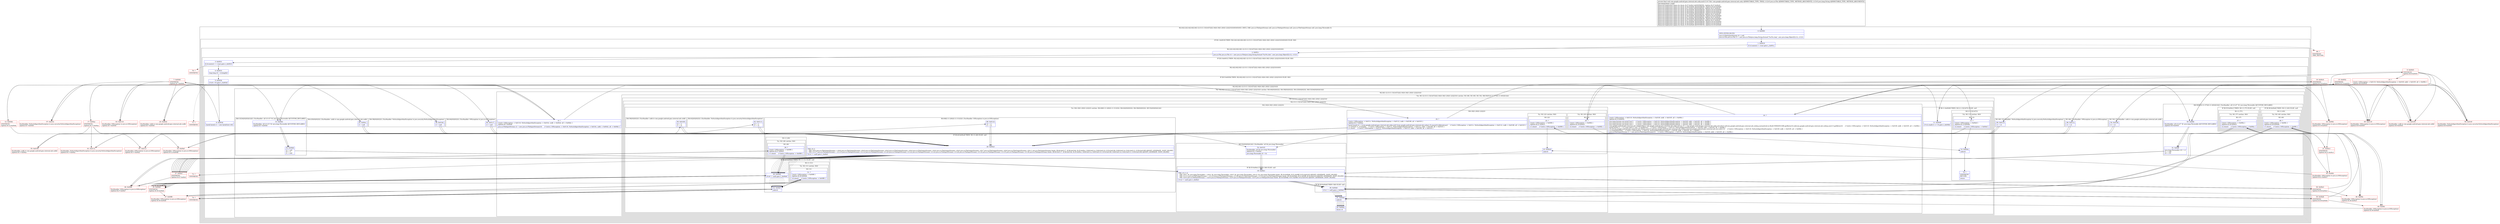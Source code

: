 digraph "CFG forcom.google.android.gms.internal.ads.zzdy.zza(Ljava\/io\/File;Ljava\/lang\/String;)V" {
subgraph cluster_Region_841855214 {
label = "R(2:0|(2:2|(2:4|(2:6|(2:8|(1:(2:(3:(1:13)|14|72)|(2:16|(4:18|(1:20)|(1:22)|23))))))(0))(0))(0)) | DECL_VAR: java.io.FileInputStream null, java.io.FileInputStream null, java.io.FileOutputStream null, java.lang.Throwable th\l";
node [shape=record,color=blue];
Node_0 [shape=record,label="{0\:\ 0x0000|MTH_ENTER_BLOCK\l|java.io.FileOutputStream r0 = null\ljava.io.File java.io.File r3 = new java.io.File(java.lang.String.format(\"%s\/%s.tmp\", new java.lang.Object[]\{r12, r13\}))\l}"];
subgraph cluster_IfRegion_899530199 {
label = "IF [B:1:0x0019] THEN: R(2:2|(2:4|(2:6|(2:8|(1:(2:(3:(1:13)|14|72)|(2:16|(4:18|(1:20)|(1:22)|23))))))(0))(0)) ELSE: R(0)";
node [shape=record,color=blue];
Node_1 [shape=record,label="{1\:\ 0x0019|if (r3.exists() != true) goto L_0x001c\l}"];
subgraph cluster_Region_1936729310 {
label = "R(2:2|(2:4|(2:6|(2:8|(1:(2:(3:(1:13)|14|72)|(2:16|(4:18|(1:20)|(1:22)|23))))))(0))(0))";
node [shape=record,color=blue];
Node_2 [shape=record,label="{2\:\ 0x001c|java.io.File java.io.File r4 = new java.io.File(java.lang.String.format(\"%s\/%s.dex\", new java.lang.Object[]\{r12, r13\}))\l}"];
subgraph cluster_IfRegion_1427700486 {
label = "IF [B:3:0x0031] THEN: R(2:4|(2:6|(2:8|(1:(2:(3:(1:13)|14|72)|(2:16|(4:18|(1:20)|(1:22)|23))))))(0)) ELSE: R(0)";
node [shape=record,color=blue];
Node_3 [shape=record,label="{3\:\ 0x0031|if (r4.exists() == true) goto L_0x0033\l}"];
subgraph cluster_Region_221480823 {
label = "R(2:4|(2:6|(2:8|(1:(2:(3:(1:13)|14|72)|(2:16|(4:18|(1:20)|(1:22)|23))))))(0))";
node [shape=record,color=blue];
Node_4 [shape=record,label="{4\:\ 0x0033|long long r6 = r4.length()\l}"];
subgraph cluster_IfRegion_1653830475 {
label = "IF [B:5:0x003b] THEN: R(2:6|(2:8|(1:(2:(3:(1:13)|14|72)|(2:16|(4:18|(1:20)|(1:22)|23)))))) ELSE: R(0)";
node [shape=record,color=blue];
Node_5 [shape=record,label="{5\:\ 0x003b|if (r6 \> 0) goto L_0x003d\l}"];
subgraph cluster_Region_619328151 {
label = "R(2:6|(2:8|(1:(2:(3:(1:13)|14|72)|(2:16|(4:18|(1:20)|(1:22)|23))))))";
node [shape=record,color=blue];
Node_6 [shape=record,label="{6\:\ 0x003d|byte[] byte[] r1 = new byte[((int) r6)]\l}"];
subgraph cluster_TryCatchRegion_1931409343 {
label = "Try: R(2:8|(1:(2:(3:(1:13)|14|72)|(2:16|(4:18|(1:20)|(1:22)|23))))) catches: R(4:64|(0)|(0)|32), R(4:58|(0)|(0)|32), R(4:25|(0)|(0)|32), R(6:33|34|(0)|(0)|41|42)";
node [shape=record,color=blue];
subgraph cluster_Region_324942171 {
label = "R(2:8|(1:(2:(3:(1:13)|14|72)|(2:16|(4:18|(1:20)|(1:22)|23)))))";
node [shape=record,color=blue];
Node_8 [shape=record,label="{8\:\ ?|Catch:\{ IOException \-\> 0x0116, NoSuchAlgorithmException \-\> 0x010c, zzdk \-\> 0x00cb, all \-\> 0x00dc \}\lSplitter:B:7:0x0040\l|java.io.FileInputStream r2 = new java.io.FileInputStream(r4)     \/\/ Catch:\{ IOException \-\> 0x0116, NoSuchAlgorithmException \-\> 0x010c, zzdk \-\> 0x00cb, all \-\> 0x00dc \}\l}"];
subgraph cluster_TryCatchRegion_1954153826 {
label = "Try: R(1:(2:(3:(1:13)|14|72)|(2:16|(4:18|(1:20)|(1:22)|23)))) catches: R(1:66), R(1:60), R(1:54), R(6:50|51|(1:(1:37))|(1:(1:40))|41|42)";
node [shape=record,color=blue];
subgraph cluster_Region_1145318401 {
label = "R(1:(2:(3:(1:13)|14|72)|(2:16|(4:18|(1:20)|(1:22)|23))))";
node [shape=record,color=blue];
subgraph cluster_Region_1289271070 {
label = "R(2:(3:(1:13)|14|72)|(2:16|(4:18|(1:20)|(1:22)|23)))";
node [shape=record,color=blue];
subgraph cluster_IfRegion_160718418 {
label = "IF [B:11:0x0049] THEN: R(3:(1:13)|14|72) ELSE: null";
node [shape=record,color=blue];
Node_11 [shape=record,label="{11\:\ 0x0049|if (r2.read(r1) \<= 0) goto L_0x004b\l}"];
subgraph cluster_Region_1643821370 {
label = "R(3:(1:13)|14|72)";
node [shape=record,color=blue];
subgraph cluster_TryCatchRegion_1224675893 {
label = "Try: R(1:13) catches: R(0)";
node [shape=record,color=blue];
subgraph cluster_Region_1812615005 {
label = "R(1:13)";
node [shape=record,color=blue];
Node_13 [shape=record,label="{13\:\ ?|Catch:\{ IOException \-\> 0x00ef \}\lSplitter:B:12:0x004b\l|r2.close()     \/\/ Catch:\{ IOException \-\> 0x00ef \}\l}"];
}
subgraph cluster_Region_155927289 {
label = "R(0) | ExcHandler: IOException (e java.io.IOException)\l";
node [shape=record,color=blue];
}
}
Node_14 [shape=record,label="{14\:\ 0x004e|zzb(r4)\l}"];
Node_72 [shape=record,label="{72\:\ ?|SYNTHETIC\lRETURN\l|return\l}"];
}
}
subgraph cluster_Region_294779974 {
label = "R(2:16|(4:18|(1:20)|(1:22)|23))";
node [shape=record,color=blue];
Node_16 [shape=record,label="{16\:\ ?|Catch:\{ IOException \-\> 0x0119, NoSuchAlgorithmException \-\> 0x010f, zzdk \-\> 0x0105, all \-\> 0x00fe \}\lSplitter:B:15:0x0052\l|java.lang.System.out.print(\"test\")     \/\/ Catch:\{ IOException \-\> 0x0119, NoSuchAlgorithmException \-\> 0x010f, zzdk \-\> 0x0105, all \-\> 0x00fe \}\ljava.lang.System.out.print(\"test\")     \/\/ Catch:\{ IOException \-\> 0x0119, NoSuchAlgorithmException \-\> 0x010f, zzdk \-\> 0x0105, all \-\> 0x00fe \}\ljava.lang.System.out.print(\"test\")     \/\/ Catch:\{ IOException \-\> 0x0119, NoSuchAlgorithmException \-\> 0x010f, zzdk \-\> 0x0105, all \-\> 0x00fe \}\lcom.google.android.gms.internal.ads.zzbp$zzd$zza com.google.android.gms.internal.ads.zzbp.zzd.zza r5 = com.google.android.gms.internal.ads.zzbp.zzd.zzbc().zzl(com.google.android.gms.internal.ads.zzdmq.zzz(android.os.Build.VERSION.SDK.getBytes())).zzk(com.google.android.gms.internal.ads.zzdmq.zzz(r13.getBytes()))     \/\/ Catch:\{ IOException \-\> 0x0119, NoSuchAlgorithmException \-\> 0x010f, zzdk \-\> 0x0105, all \-\> 0x00fe \}\lbyte[] byte[] r1 = r11.zzxh.zzb(r11.zzxi, r1).getBytes()     \/\/ Catch:\{ IOException \-\> 0x0119, NoSuchAlgorithmException \-\> 0x010f, zzdk \-\> 0x0105, all \-\> 0x00fe \}\lr5.zzi(com.google.android.gms.internal.ads.zzdmq.zzz(r1)).zzj(com.google.android.gms.internal.ads.zzdmq.zzz(com.google.android.gms.internal.ads.zzci.zzb(r1)))     \/\/ Catch:\{ IOException \-\> 0x0119, NoSuchAlgorithmException \-\> 0x010f, zzdk \-\> 0x0105, all \-\> 0x00fe \}\lr3.createNewFile()     \/\/ Catch:\{ IOException \-\> 0x0119, NoSuchAlgorithmException \-\> 0x010f, zzdk \-\> 0x0105, all \-\> 0x00fe \}\ljava.io.FileOutputStream r1 = new java.io.FileOutputStream(r3)     \/\/ Catch:\{ IOException \-\> 0x0119, NoSuchAlgorithmException \-\> 0x010f, zzdk \-\> 0x0105, all \-\> 0x00fe \}\l}"];
subgraph cluster_TryCatchRegion_10642569 {
label = "Try: R(4:18|(1:20)|(1:22)|23) catches: R(4:68|(1:(1:28))|(1:(1:31))|32), R(4:62|(0)|(0)|32), R(4:56|(0)|(0)|32), R(5:52|(0)|(0)|41|42)";
node [shape=record,color=blue];
subgraph cluster_Region_1940434632 {
label = "R(4:18|(1:20)|(1:22)|23)";
node [shape=record,color=blue];
Node_18 [shape=record,label="{18\:\ ?|Catch:\{ IOException \-\> 0x011c, NoSuchAlgorithmException \-\> 0x0112, zzdk \-\> 0x0108, all \-\> 0x0103 \}\lSplitter:B:17:0x00ac\l|byte[] byte[] r0 = ((com.google.android.gms.internal.ads.zzbp.zzd) ((com.google.android.gms.internal.ads.zzdoa) r5.zzaya())).toByteArray()     \/\/ Catch:\{ IOException \-\> 0x011c, NoSuchAlgorithmException \-\> 0x0112, zzdk \-\> 0x0108, all \-\> 0x0103 \}\lr1.write(r0, 0, r0.length)     \/\/ Catch:\{ IOException \-\> 0x011c, NoSuchAlgorithmException \-\> 0x0112, zzdk \-\> 0x0108, all \-\> 0x0103 \}\lr1.close()     \/\/ Catch:\{ IOException \-\> 0x011c, NoSuchAlgorithmException \-\> 0x0112, zzdk \-\> 0x0108, all \-\> 0x0103 \}\l}"];
subgraph cluster_TryCatchRegion_821862418 {
label = "Try: R(1:20) catches: R(0)";
node [shape=record,color=blue];
subgraph cluster_Region_246571511 {
label = "R(1:20)";
node [shape=record,color=blue];
Node_20 [shape=record,label="{20\:\ ?|Catch:\{ IOException \-\> 0x00f2 \}\lSplitter:B:19:0x00c0\l|r2.close()     \/\/ Catch:\{ IOException \-\> 0x00f2 \}\l}"];
}
subgraph cluster_Region_1572709970 {
label = "R(0) | ExcHandler: IOException (e java.io.IOException)\l";
node [shape=record,color=blue];
}
}
subgraph cluster_TryCatchRegion_1319638848 {
label = "Try: R(1:22) catches: R(0)";
node [shape=record,color=blue];
subgraph cluster_Region_453104311 {
label = "R(1:22)";
node [shape=record,color=blue];
Node_22 [shape=record,label="{22\:\ ?|Catch:\{ IOException \-\> 0x00f4 \}\lSplitter:B:21:0x00c3\l|r1.close()     \/\/ Catch:\{ IOException \-\> 0x00f4 \}\l}"];
}
subgraph cluster_Region_111261177 {
label = "R(0) | ExcHandler: IOException (e java.io.IOException)\l";
node [shape=record,color=blue];
}
}
Node_23 [shape=record,label="{23\:\ 0x00c6|zzb(r4)\l}"];
}
subgraph cluster_Region_1986776261 {
label = "R(4:68|(1:(1:28))|(1:(1:31))|32) | ExcHandler: IOException (e java.io.IOException)\l";
node [shape=record,color=blue];
Node_68 [shape=record,label="{68\:\ 0x011d|r0 = r1\lr1 = r2\l}"];
subgraph cluster_IfRegion_907938889 {
label = "IF [B:26:0x00cd] THEN: R(1:(1:28)) ELSE: null";
node [shape=record,color=blue];
Node_26 [shape=record,label="{26\:\ 0x00cd|PHI: r0 r1 \l  PHI: (r0v3 java.io.FileOutputStream) = (r0v0 java.io.FileOutputStream), (r0v0 java.io.FileOutputStream), (r0v0 java.io.FileOutputStream), (r0v0 java.io.FileOutputStream), (r0v0 java.io.FileOutputStream), (r0v0 java.io.FileOutputStream), (r0v7 java.io.FileOutputStream), (r0v9 java.io.FileOutputStream), (r0v11 java.io.FileOutputStream) binds: [B:64:0x0117, B:58:0x010d, B:25:0x00cc, B:66:0x011a, B:60:0x0110, B:54:0x0106, B:68:0x011d, B:62:0x0113, B:56:0x0109] A[DONT_GENERATE, DONT_INLINE]\l  PHI: (r1v17 java.io.FileInputStream) = (r1v10 java.io.FileInputStream), (r1v12 java.io.FileInputStream), (r1v20 java.io.FileInputStream), (r1v22 java.io.FileInputStream), (r1v24 java.io.FileInputStream), (r1v26 java.io.FileInputStream), (r1v34 java.io.FileInputStream), (r1v35 java.io.FileInputStream), (r1v36 java.io.FileInputStream) binds: [B:64:0x0117, B:58:0x010d, B:25:0x00cc, B:66:0x011a, B:60:0x0110, B:54:0x0106, B:68:0x011d, B:62:0x0113, B:56:0x0109] A[DONT_GENERATE, DONT_INLINE]\l|if (r1 != null) goto L_0x00cf\l}"];
subgraph cluster_Region_939659229 {
label = "R(1:(1:28))";
node [shape=record,color=blue];
subgraph cluster_TryCatchRegion_763622912 {
label = "Try: R(1:28) catches: R(0)";
node [shape=record,color=blue];
subgraph cluster_Region_646348852 {
label = "R(1:28)";
node [shape=record,color=blue];
Node_28 [shape=record,label="{28\:\ ?|Catch:\{ IOException \-\> 0x00f6 \}\lSplitter:B:27:0x00cf\l|r1.close()     \/\/ Catch:\{ IOException \-\> 0x00f6 \}\l}"];
}
subgraph cluster_Region_1614593257 {
label = "R(0) | ExcHandler: IOException (e java.io.IOException)\l";
node [shape=record,color=blue];
}
}
}
}
subgraph cluster_IfRegion_1381514520 {
label = "IF [B:29:0x00d2] THEN: R(1:(1:31)) ELSE: null";
node [shape=record,color=blue];
Node_29 [shape=record,label="{29\:\ 0x00d2|if (r0 != null) goto L_0x00d4\l}"];
subgraph cluster_Region_1214790612 {
label = "R(1:(1:31))";
node [shape=record,color=blue];
subgraph cluster_TryCatchRegion_2053760815 {
label = "Try: R(1:31) catches: R(0)";
node [shape=record,color=blue];
subgraph cluster_Region_2055065202 {
label = "R(1:31)";
node [shape=record,color=blue];
Node_31 [shape=record,label="{31\:\ ?|Catch:\{ IOException \-\> 0x00f8 \}\lSplitter:B:30:0x00d4\l|r0.close()     \/\/ Catch:\{ IOException \-\> 0x00f8 \}\l}"];
}
subgraph cluster_Region_1761369974 {
label = "R(0) | ExcHandler: IOException (e java.io.IOException)\l";
node [shape=record,color=blue];
}
}
}
}
Node_32 [shape=record,label="{32\:\ 0x00d7|zzb(r4)\l}"];
}
subgraph cluster_Region_1722483947 {
label = "R(4:62|(0)|(0)|32) | ExcHandler: NoSuchAlgorithmException (e java.security.NoSuchAlgorithmException)\l";
node [shape=record,color=blue];
Node_62 [shape=record,label="{62\:\ 0x0113|r0 = r1\lr1 = r2\l}"];
subgraph cluster_IfRegion_1830972788 {
label = "IF [B:26:0x00cd] THEN: R(0) ELSE: null";
node [shape=record,color=blue];
Node_26 [shape=record,label="{26\:\ 0x00cd|PHI: r0 r1 \l  PHI: (r0v3 java.io.FileOutputStream) = (r0v0 java.io.FileOutputStream), (r0v0 java.io.FileOutputStream), (r0v0 java.io.FileOutputStream), (r0v0 java.io.FileOutputStream), (r0v0 java.io.FileOutputStream), (r0v0 java.io.FileOutputStream), (r0v7 java.io.FileOutputStream), (r0v9 java.io.FileOutputStream), (r0v11 java.io.FileOutputStream) binds: [B:64:0x0117, B:58:0x010d, B:25:0x00cc, B:66:0x011a, B:60:0x0110, B:54:0x0106, B:68:0x011d, B:62:0x0113, B:56:0x0109] A[DONT_GENERATE, DONT_INLINE]\l  PHI: (r1v17 java.io.FileInputStream) = (r1v10 java.io.FileInputStream), (r1v12 java.io.FileInputStream), (r1v20 java.io.FileInputStream), (r1v22 java.io.FileInputStream), (r1v24 java.io.FileInputStream), (r1v26 java.io.FileInputStream), (r1v34 java.io.FileInputStream), (r1v35 java.io.FileInputStream), (r1v36 java.io.FileInputStream) binds: [B:64:0x0117, B:58:0x010d, B:25:0x00cc, B:66:0x011a, B:60:0x0110, B:54:0x0106, B:68:0x011d, B:62:0x0113, B:56:0x0109] A[DONT_GENERATE, DONT_INLINE]\l|if (r1 != null) goto L_0x00cf\l}"];
subgraph cluster_Region_1679646111 {
label = "R(0)";
node [shape=record,color=blue];
}
}
subgraph cluster_IfRegion_1146028426 {
label = "IF [B:29:0x00d2] THEN: R(0) ELSE: null";
node [shape=record,color=blue];
Node_29 [shape=record,label="{29\:\ 0x00d2|if (r0 != null) goto L_0x00d4\l}"];
subgraph cluster_Region_1375248044 {
label = "R(0)";
node [shape=record,color=blue];
}
}
Node_32 [shape=record,label="{32\:\ 0x00d7|zzb(r4)\l}"];
}
subgraph cluster_Region_229459587 {
label = "R(4:56|(0)|(0)|32) | ExcHandler: zzdk (e com.google.android.gms.internal.ads.zzdk)\l";
node [shape=record,color=blue];
Node_56 [shape=record,label="{56\:\ 0x0109|r0 = r1\lr1 = r2\l}"];
subgraph cluster_IfRegion_1542810634 {
label = "IF [B:26:0x00cd] THEN: R(0) ELSE: null";
node [shape=record,color=blue];
Node_26 [shape=record,label="{26\:\ 0x00cd|PHI: r0 r1 \l  PHI: (r0v3 java.io.FileOutputStream) = (r0v0 java.io.FileOutputStream), (r0v0 java.io.FileOutputStream), (r0v0 java.io.FileOutputStream), (r0v0 java.io.FileOutputStream), (r0v0 java.io.FileOutputStream), (r0v0 java.io.FileOutputStream), (r0v7 java.io.FileOutputStream), (r0v9 java.io.FileOutputStream), (r0v11 java.io.FileOutputStream) binds: [B:64:0x0117, B:58:0x010d, B:25:0x00cc, B:66:0x011a, B:60:0x0110, B:54:0x0106, B:68:0x011d, B:62:0x0113, B:56:0x0109] A[DONT_GENERATE, DONT_INLINE]\l  PHI: (r1v17 java.io.FileInputStream) = (r1v10 java.io.FileInputStream), (r1v12 java.io.FileInputStream), (r1v20 java.io.FileInputStream), (r1v22 java.io.FileInputStream), (r1v24 java.io.FileInputStream), (r1v26 java.io.FileInputStream), (r1v34 java.io.FileInputStream), (r1v35 java.io.FileInputStream), (r1v36 java.io.FileInputStream) binds: [B:64:0x0117, B:58:0x010d, B:25:0x00cc, B:66:0x011a, B:60:0x0110, B:54:0x0106, B:68:0x011d, B:62:0x0113, B:56:0x0109] A[DONT_GENERATE, DONT_INLINE]\l|if (r1 != null) goto L_0x00cf\l}"];
subgraph cluster_Region_625144781 {
label = "R(0)";
node [shape=record,color=blue];
}
}
subgraph cluster_IfRegion_590466782 {
label = "IF [B:29:0x00d2] THEN: R(0) ELSE: null";
node [shape=record,color=blue];
Node_29 [shape=record,label="{29\:\ 0x00d2|if (r0 != null) goto L_0x00d4\l}"];
subgraph cluster_Region_725459807 {
label = "R(0)";
node [shape=record,color=blue];
}
}
Node_32 [shape=record,label="{32\:\ 0x00d7|zzb(r4)\l}"];
}
subgraph cluster_Region_1647417333 {
label = "R(5:52|(0)|(0)|41|42) | ExcHandler: all (th java.lang.Throwable)\l";
node [shape=record,color=blue];
Node_52 [shape=record,label="{52\:\ 0x0103|ExcHandler: all (th java.lang.Throwable)\lSplitter:B:17:0x00ac\l|java.lang.Throwable r0 = th\l}"];
subgraph cluster_IfRegion_1042629994 {
label = "IF [B:35:0x00e1] THEN: R(0) ELSE: null";
node [shape=record,color=blue];
Node_35 [shape=record,label="{35\:\ 0x00e1|PHI: r0 r1 r2 \l  PHI: (r0v1 'th' java.lang.Throwable) = (r0v2 'th' java.lang.Throwable), (r0v5 'th' java.lang.Throwable), (r0v12 'th' java.lang.Throwable) binds: [B:34:0x00dd, B:51:0x00ff, B:52:0x0103] A[DONT_GENERATE, DONT_INLINE]\l  PHI: (r1v13 java.io.FileOutputStream) = (r1v16 java.io.FileOutputStream), (r1v28 java.io.FileOutputStream), (r1v33 java.io.FileOutputStream) binds: [B:34:0x00dd, B:51:0x00ff, B:52:0x0103] A[DONT_GENERATE, DONT_INLINE]\l  PHI: (r2v2 java.io.FileInputStream) = (r2v4 java.io.FileInputStream), (r2v5 java.io.FileInputStream), (r2v5 java.io.FileInputStream) binds: [B:34:0x00dd, B:51:0x00ff, B:52:0x0103] A[DONT_GENERATE, DONT_INLINE]\l|if (r2 != null) goto L_0x00e3\l}"];
subgraph cluster_Region_1321270168 {
label = "R(0)";
node [shape=record,color=blue];
}
}
subgraph cluster_IfRegion_2083431702 {
label = "IF [B:38:0x00e6] THEN: R(0) ELSE: null";
node [shape=record,color=blue];
Node_38 [shape=record,label="{38\:\ 0x00e6|if (r1 != null) goto L_0x00e8\l}"];
subgraph cluster_Region_978306711 {
label = "R(0)";
node [shape=record,color=blue];
}
}
Node_41 [shape=record,label="{41\:\ 0x00eb|zzb(r4)\l}"];
Node_42 [shape=record,label="{42\:\ 0x00ee|throw r0\l}"];
}
}
}
}
}
subgraph cluster_Region_1534878386 {
label = "R(1:66) | ExcHandler: IOException (e java.io.IOException)\l";
node [shape=record,color=blue];
Node_66 [shape=record,label="{66\:\ 0x011a|r1 = r2\l}"];
}
subgraph cluster_Region_579619773 {
label = "R(1:60) | ExcHandler: NoSuchAlgorithmException (e java.security.NoSuchAlgorithmException)\l";
node [shape=record,color=blue];
Node_60 [shape=record,label="{60\:\ 0x0110|r1 = r2\l}"];
}
subgraph cluster_Region_1468509169 {
label = "R(1:54) | ExcHandler: zzdk (e com.google.android.gms.internal.ads.zzdk)\l";
node [shape=record,color=blue];
Node_54 [shape=record,label="{54\:\ 0x0106|r1 = r2\l}"];
}
subgraph cluster_Region_4718089 {
label = "R(6:50|51|(1:(1:37))|(1:(1:40))|41|42) | ExcHandler: all (r1v27 'th' java.lang.Throwable A[CUSTOM_DECLARE])\l";
node [shape=record,color=blue];
Node_50 [shape=record,label="{50\:\ 0x00fe|ExcHandler: all (r1v27 'th' java.lang.Throwable A[CUSTOM_DECLARE])\lSplitter:B:9:0x0045\l}"];
Node_51 [shape=record,label="{51\:\ 0x00ff|java.lang.Throwable r10 = r1\lr1 = null\lr0 = r10\l}"];
subgraph cluster_IfRegion_785762977 {
label = "IF [B:35:0x00e1] THEN: R(1:(1:37)) ELSE: null";
node [shape=record,color=blue];
Node_35 [shape=record,label="{35\:\ 0x00e1|PHI: r0 r1 r2 \l  PHI: (r0v1 'th' java.lang.Throwable) = (r0v2 'th' java.lang.Throwable), (r0v5 'th' java.lang.Throwable), (r0v12 'th' java.lang.Throwable) binds: [B:34:0x00dd, B:51:0x00ff, B:52:0x0103] A[DONT_GENERATE, DONT_INLINE]\l  PHI: (r1v13 java.io.FileOutputStream) = (r1v16 java.io.FileOutputStream), (r1v28 java.io.FileOutputStream), (r1v33 java.io.FileOutputStream) binds: [B:34:0x00dd, B:51:0x00ff, B:52:0x0103] A[DONT_GENERATE, DONT_INLINE]\l  PHI: (r2v2 java.io.FileInputStream) = (r2v4 java.io.FileInputStream), (r2v5 java.io.FileInputStream), (r2v5 java.io.FileInputStream) binds: [B:34:0x00dd, B:51:0x00ff, B:52:0x0103] A[DONT_GENERATE, DONT_INLINE]\l|if (r2 != null) goto L_0x00e3\l}"];
subgraph cluster_Region_1728112856 {
label = "R(1:(1:37))";
node [shape=record,color=blue];
subgraph cluster_TryCatchRegion_1854924603 {
label = "Try: R(1:37) catches: R(0)";
node [shape=record,color=blue];
subgraph cluster_Region_707849987 {
label = "R(1:37)";
node [shape=record,color=blue];
Node_37 [shape=record,label="{37\:\ ?|Catch:\{ IOException \-\> 0x00fa \}\lSplitter:B:36:0x00e3\l|r2.close()     \/\/ Catch:\{ IOException \-\> 0x00fa \}\l}"];
}
subgraph cluster_Region_707835942 {
label = "R(0) | ExcHandler: IOException (e java.io.IOException)\l";
node [shape=record,color=blue];
}
}
}
}
subgraph cluster_IfRegion_1251398544 {
label = "IF [B:38:0x00e6] THEN: R(1:(1:40)) ELSE: null";
node [shape=record,color=blue];
Node_38 [shape=record,label="{38\:\ 0x00e6|if (r1 != null) goto L_0x00e8\l}"];
subgraph cluster_Region_1529955270 {
label = "R(1:(1:40))";
node [shape=record,color=blue];
subgraph cluster_TryCatchRegion_1985275732 {
label = "Try: R(1:40) catches: R(0)";
node [shape=record,color=blue];
subgraph cluster_Region_1493860400 {
label = "R(1:40)";
node [shape=record,color=blue];
Node_40 [shape=record,label="{40\:\ ?|Catch:\{ IOException \-\> 0x00fc \}\lSplitter:B:39:0x00e8\l|r1.close()     \/\/ Catch:\{ IOException \-\> 0x00fc \}\l}"];
}
subgraph cluster_Region_628937426 {
label = "R(0) | ExcHandler: IOException (e java.io.IOException)\l";
node [shape=record,color=blue];
}
}
}
}
Node_41 [shape=record,label="{41\:\ 0x00eb|zzb(r4)\l}"];
Node_42 [shape=record,label="{42\:\ 0x00ee|throw r0\l}"];
}
}
}
subgraph cluster_Region_876651602 {
label = "R(4:64|(0)|(0)|32) | ExcHandler: IOException (e java.io.IOException)\l";
node [shape=record,color=blue];
Node_64 [shape=record,label="{64\:\ 0x0117|r1 = null\l}"];
subgraph cluster_IfRegion_1946323656 {
label = "IF [B:26:0x00cd] THEN: R(0) ELSE: null";
node [shape=record,color=blue];
Node_26 [shape=record,label="{26\:\ 0x00cd|PHI: r0 r1 \l  PHI: (r0v3 java.io.FileOutputStream) = (r0v0 java.io.FileOutputStream), (r0v0 java.io.FileOutputStream), (r0v0 java.io.FileOutputStream), (r0v0 java.io.FileOutputStream), (r0v0 java.io.FileOutputStream), (r0v0 java.io.FileOutputStream), (r0v7 java.io.FileOutputStream), (r0v9 java.io.FileOutputStream), (r0v11 java.io.FileOutputStream) binds: [B:64:0x0117, B:58:0x010d, B:25:0x00cc, B:66:0x011a, B:60:0x0110, B:54:0x0106, B:68:0x011d, B:62:0x0113, B:56:0x0109] A[DONT_GENERATE, DONT_INLINE]\l  PHI: (r1v17 java.io.FileInputStream) = (r1v10 java.io.FileInputStream), (r1v12 java.io.FileInputStream), (r1v20 java.io.FileInputStream), (r1v22 java.io.FileInputStream), (r1v24 java.io.FileInputStream), (r1v26 java.io.FileInputStream), (r1v34 java.io.FileInputStream), (r1v35 java.io.FileInputStream), (r1v36 java.io.FileInputStream) binds: [B:64:0x0117, B:58:0x010d, B:25:0x00cc, B:66:0x011a, B:60:0x0110, B:54:0x0106, B:68:0x011d, B:62:0x0113, B:56:0x0109] A[DONT_GENERATE, DONT_INLINE]\l|if (r1 != null) goto L_0x00cf\l}"];
subgraph cluster_Region_624799067 {
label = "R(0)";
node [shape=record,color=blue];
}
}
subgraph cluster_IfRegion_814913373 {
label = "IF [B:29:0x00d2] THEN: R(0) ELSE: null";
node [shape=record,color=blue];
Node_29 [shape=record,label="{29\:\ 0x00d2|if (r0 != null) goto L_0x00d4\l}"];
subgraph cluster_Region_674996940 {
label = "R(0)";
node [shape=record,color=blue];
}
}
Node_32 [shape=record,label="{32\:\ 0x00d7|zzb(r4)\l}"];
}
subgraph cluster_Region_44602108 {
label = "R(4:58|(0)|(0)|32) | ExcHandler: NoSuchAlgorithmException (e java.security.NoSuchAlgorithmException)\l";
node [shape=record,color=blue];
Node_58 [shape=record,label="{58\:\ 0x010d|r1 = null\l}"];
subgraph cluster_IfRegion_1796345691 {
label = "IF [B:26:0x00cd] THEN: R(0) ELSE: null";
node [shape=record,color=blue];
Node_26 [shape=record,label="{26\:\ 0x00cd|PHI: r0 r1 \l  PHI: (r0v3 java.io.FileOutputStream) = (r0v0 java.io.FileOutputStream), (r0v0 java.io.FileOutputStream), (r0v0 java.io.FileOutputStream), (r0v0 java.io.FileOutputStream), (r0v0 java.io.FileOutputStream), (r0v0 java.io.FileOutputStream), (r0v7 java.io.FileOutputStream), (r0v9 java.io.FileOutputStream), (r0v11 java.io.FileOutputStream) binds: [B:64:0x0117, B:58:0x010d, B:25:0x00cc, B:66:0x011a, B:60:0x0110, B:54:0x0106, B:68:0x011d, B:62:0x0113, B:56:0x0109] A[DONT_GENERATE, DONT_INLINE]\l  PHI: (r1v17 java.io.FileInputStream) = (r1v10 java.io.FileInputStream), (r1v12 java.io.FileInputStream), (r1v20 java.io.FileInputStream), (r1v22 java.io.FileInputStream), (r1v24 java.io.FileInputStream), (r1v26 java.io.FileInputStream), (r1v34 java.io.FileInputStream), (r1v35 java.io.FileInputStream), (r1v36 java.io.FileInputStream) binds: [B:64:0x0117, B:58:0x010d, B:25:0x00cc, B:66:0x011a, B:60:0x0110, B:54:0x0106, B:68:0x011d, B:62:0x0113, B:56:0x0109] A[DONT_GENERATE, DONT_INLINE]\l|if (r1 != null) goto L_0x00cf\l}"];
subgraph cluster_Region_187075643 {
label = "R(0)";
node [shape=record,color=blue];
}
}
subgraph cluster_IfRegion_612946275 {
label = "IF [B:29:0x00d2] THEN: R(0) ELSE: null";
node [shape=record,color=blue];
Node_29 [shape=record,label="{29\:\ 0x00d2|if (r0 != null) goto L_0x00d4\l}"];
subgraph cluster_Region_1136246641 {
label = "R(0)";
node [shape=record,color=blue];
}
}
Node_32 [shape=record,label="{32\:\ 0x00d7|zzb(r4)\l}"];
}
subgraph cluster_Region_1816666979 {
label = "R(4:25|(0)|(0)|32) | ExcHandler: zzdk (e com.google.android.gms.internal.ads.zzdk)\l";
node [shape=record,color=blue];
Node_25 [shape=record,label="{25\:\ 0x00cc|r1 = null\l}"];
subgraph cluster_IfRegion_912349192 {
label = "IF [B:26:0x00cd] THEN: R(0) ELSE: null";
node [shape=record,color=blue];
Node_26 [shape=record,label="{26\:\ 0x00cd|PHI: r0 r1 \l  PHI: (r0v3 java.io.FileOutputStream) = (r0v0 java.io.FileOutputStream), (r0v0 java.io.FileOutputStream), (r0v0 java.io.FileOutputStream), (r0v0 java.io.FileOutputStream), (r0v0 java.io.FileOutputStream), (r0v0 java.io.FileOutputStream), (r0v7 java.io.FileOutputStream), (r0v9 java.io.FileOutputStream), (r0v11 java.io.FileOutputStream) binds: [B:64:0x0117, B:58:0x010d, B:25:0x00cc, B:66:0x011a, B:60:0x0110, B:54:0x0106, B:68:0x011d, B:62:0x0113, B:56:0x0109] A[DONT_GENERATE, DONT_INLINE]\l  PHI: (r1v17 java.io.FileInputStream) = (r1v10 java.io.FileInputStream), (r1v12 java.io.FileInputStream), (r1v20 java.io.FileInputStream), (r1v22 java.io.FileInputStream), (r1v24 java.io.FileInputStream), (r1v26 java.io.FileInputStream), (r1v34 java.io.FileInputStream), (r1v35 java.io.FileInputStream), (r1v36 java.io.FileInputStream) binds: [B:64:0x0117, B:58:0x010d, B:25:0x00cc, B:66:0x011a, B:60:0x0110, B:54:0x0106, B:68:0x011d, B:62:0x0113, B:56:0x0109] A[DONT_GENERATE, DONT_INLINE]\l|if (r1 != null) goto L_0x00cf\l}"];
subgraph cluster_Region_1299378504 {
label = "R(0)";
node [shape=record,color=blue];
}
}
subgraph cluster_IfRegion_418895657 {
label = "IF [B:29:0x00d2] THEN: R(0) ELSE: null";
node [shape=record,color=blue];
Node_29 [shape=record,label="{29\:\ 0x00d2|if (r0 != null) goto L_0x00d4\l}"];
subgraph cluster_Region_1921710985 {
label = "R(0)";
node [shape=record,color=blue];
}
}
Node_32 [shape=record,label="{32\:\ 0x00d7|zzb(r4)\l}"];
}
subgraph cluster_Region_1405103957 {
label = "R(6:33|34|(0)|(0)|41|42) | ExcHandler: all (r1v15 'th' java.lang.Throwable A[CUSTOM_DECLARE])\l";
node [shape=record,color=blue];
Node_33 [shape=record,label="{33\:\ 0x00dc|ExcHandler: all (r1v15 'th' java.lang.Throwable A[CUSTOM_DECLARE])\lSplitter:B:7:0x0040\l}"];
Node_34 [shape=record,label="{34\:\ 0x00dd|r2 = null\lr0 = r1\lr1 = null\l}"];
subgraph cluster_IfRegion_2084995230 {
label = "IF [B:35:0x00e1] THEN: R(0) ELSE: null";
node [shape=record,color=blue];
Node_35 [shape=record,label="{35\:\ 0x00e1|PHI: r0 r1 r2 \l  PHI: (r0v1 'th' java.lang.Throwable) = (r0v2 'th' java.lang.Throwable), (r0v5 'th' java.lang.Throwable), (r0v12 'th' java.lang.Throwable) binds: [B:34:0x00dd, B:51:0x00ff, B:52:0x0103] A[DONT_GENERATE, DONT_INLINE]\l  PHI: (r1v13 java.io.FileOutputStream) = (r1v16 java.io.FileOutputStream), (r1v28 java.io.FileOutputStream), (r1v33 java.io.FileOutputStream) binds: [B:34:0x00dd, B:51:0x00ff, B:52:0x0103] A[DONT_GENERATE, DONT_INLINE]\l  PHI: (r2v2 java.io.FileInputStream) = (r2v4 java.io.FileInputStream), (r2v5 java.io.FileInputStream), (r2v5 java.io.FileInputStream) binds: [B:34:0x00dd, B:51:0x00ff, B:52:0x0103] A[DONT_GENERATE, DONT_INLINE]\l|if (r2 != null) goto L_0x00e3\l}"];
subgraph cluster_Region_1079715334 {
label = "R(0)";
node [shape=record,color=blue];
}
}
subgraph cluster_IfRegion_452552692 {
label = "IF [B:38:0x00e6] THEN: R(0) ELSE: null";
node [shape=record,color=blue];
Node_38 [shape=record,label="{38\:\ 0x00e6|if (r1 != null) goto L_0x00e8\l}"];
subgraph cluster_Region_1066041745 {
label = "R(0)";
node [shape=record,color=blue];
}
}
Node_41 [shape=record,label="{41\:\ 0x00eb|zzb(r4)\l}"];
Node_42 [shape=record,label="{42\:\ 0x00ee|throw r0\l}"];
}
}
}
subgraph cluster_Region_1996534926 {
label = "R(0)";
node [shape=record,color=blue];
}
}
}
subgraph cluster_Region_1861408638 {
label = "R(0)";
node [shape=record,color=blue];
}
}
}
subgraph cluster_Region_1072028563 {
label = "R(0)";
node [shape=record,color=blue];
}
}
}
subgraph cluster_Region_155927289 {
label = "R(0) | ExcHandler: IOException (e java.io.IOException)\l";
node [shape=record,color=blue];
}
subgraph cluster_Region_1572709970 {
label = "R(0) | ExcHandler: IOException (e java.io.IOException)\l";
node [shape=record,color=blue];
}
subgraph cluster_Region_111261177 {
label = "R(0) | ExcHandler: IOException (e java.io.IOException)\l";
node [shape=record,color=blue];
}
subgraph cluster_Region_1614593257 {
label = "R(0) | ExcHandler: IOException (e java.io.IOException)\l";
node [shape=record,color=blue];
}
subgraph cluster_Region_1761369974 {
label = "R(0) | ExcHandler: IOException (e java.io.IOException)\l";
node [shape=record,color=blue];
}
subgraph cluster_Region_707835942 {
label = "R(0) | ExcHandler: IOException (e java.io.IOException)\l";
node [shape=record,color=blue];
}
subgraph cluster_Region_628937426 {
label = "R(0) | ExcHandler: IOException (e java.io.IOException)\l";
node [shape=record,color=blue];
}
subgraph cluster_Region_876651602 {
label = "R(4:64|(0)|(0)|32) | ExcHandler: IOException (e java.io.IOException)\l";
node [shape=record,color=blue];
Node_64 [shape=record,label="{64\:\ 0x0117|r1 = null\l}"];
subgraph cluster_IfRegion_1946323656 {
label = "IF [B:26:0x00cd] THEN: R(0) ELSE: null";
node [shape=record,color=blue];
Node_26 [shape=record,label="{26\:\ 0x00cd|PHI: r0 r1 \l  PHI: (r0v3 java.io.FileOutputStream) = (r0v0 java.io.FileOutputStream), (r0v0 java.io.FileOutputStream), (r0v0 java.io.FileOutputStream), (r0v0 java.io.FileOutputStream), (r0v0 java.io.FileOutputStream), (r0v0 java.io.FileOutputStream), (r0v7 java.io.FileOutputStream), (r0v9 java.io.FileOutputStream), (r0v11 java.io.FileOutputStream) binds: [B:64:0x0117, B:58:0x010d, B:25:0x00cc, B:66:0x011a, B:60:0x0110, B:54:0x0106, B:68:0x011d, B:62:0x0113, B:56:0x0109] A[DONT_GENERATE, DONT_INLINE]\l  PHI: (r1v17 java.io.FileInputStream) = (r1v10 java.io.FileInputStream), (r1v12 java.io.FileInputStream), (r1v20 java.io.FileInputStream), (r1v22 java.io.FileInputStream), (r1v24 java.io.FileInputStream), (r1v26 java.io.FileInputStream), (r1v34 java.io.FileInputStream), (r1v35 java.io.FileInputStream), (r1v36 java.io.FileInputStream) binds: [B:64:0x0117, B:58:0x010d, B:25:0x00cc, B:66:0x011a, B:60:0x0110, B:54:0x0106, B:68:0x011d, B:62:0x0113, B:56:0x0109] A[DONT_GENERATE, DONT_INLINE]\l|if (r1 != null) goto L_0x00cf\l}"];
subgraph cluster_Region_624799067 {
label = "R(0)";
node [shape=record,color=blue];
}
}
subgraph cluster_IfRegion_814913373 {
label = "IF [B:29:0x00d2] THEN: R(0) ELSE: null";
node [shape=record,color=blue];
Node_29 [shape=record,label="{29\:\ 0x00d2|if (r0 != null) goto L_0x00d4\l}"];
subgraph cluster_Region_674996940 {
label = "R(0)";
node [shape=record,color=blue];
}
}
Node_32 [shape=record,label="{32\:\ 0x00d7|zzb(r4)\l}"];
}
subgraph cluster_Region_44602108 {
label = "R(4:58|(0)|(0)|32) | ExcHandler: NoSuchAlgorithmException (e java.security.NoSuchAlgorithmException)\l";
node [shape=record,color=blue];
Node_58 [shape=record,label="{58\:\ 0x010d|r1 = null\l}"];
subgraph cluster_IfRegion_1796345691 {
label = "IF [B:26:0x00cd] THEN: R(0) ELSE: null";
node [shape=record,color=blue];
Node_26 [shape=record,label="{26\:\ 0x00cd|PHI: r0 r1 \l  PHI: (r0v3 java.io.FileOutputStream) = (r0v0 java.io.FileOutputStream), (r0v0 java.io.FileOutputStream), (r0v0 java.io.FileOutputStream), (r0v0 java.io.FileOutputStream), (r0v0 java.io.FileOutputStream), (r0v0 java.io.FileOutputStream), (r0v7 java.io.FileOutputStream), (r0v9 java.io.FileOutputStream), (r0v11 java.io.FileOutputStream) binds: [B:64:0x0117, B:58:0x010d, B:25:0x00cc, B:66:0x011a, B:60:0x0110, B:54:0x0106, B:68:0x011d, B:62:0x0113, B:56:0x0109] A[DONT_GENERATE, DONT_INLINE]\l  PHI: (r1v17 java.io.FileInputStream) = (r1v10 java.io.FileInputStream), (r1v12 java.io.FileInputStream), (r1v20 java.io.FileInputStream), (r1v22 java.io.FileInputStream), (r1v24 java.io.FileInputStream), (r1v26 java.io.FileInputStream), (r1v34 java.io.FileInputStream), (r1v35 java.io.FileInputStream), (r1v36 java.io.FileInputStream) binds: [B:64:0x0117, B:58:0x010d, B:25:0x00cc, B:66:0x011a, B:60:0x0110, B:54:0x0106, B:68:0x011d, B:62:0x0113, B:56:0x0109] A[DONT_GENERATE, DONT_INLINE]\l|if (r1 != null) goto L_0x00cf\l}"];
subgraph cluster_Region_187075643 {
label = "R(0)";
node [shape=record,color=blue];
}
}
subgraph cluster_IfRegion_612946275 {
label = "IF [B:29:0x00d2] THEN: R(0) ELSE: null";
node [shape=record,color=blue];
Node_29 [shape=record,label="{29\:\ 0x00d2|if (r0 != null) goto L_0x00d4\l}"];
subgraph cluster_Region_1136246641 {
label = "R(0)";
node [shape=record,color=blue];
}
}
Node_32 [shape=record,label="{32\:\ 0x00d7|zzb(r4)\l}"];
}
subgraph cluster_Region_1816666979 {
label = "R(4:25|(0)|(0)|32) | ExcHandler: zzdk (e com.google.android.gms.internal.ads.zzdk)\l";
node [shape=record,color=blue];
Node_25 [shape=record,label="{25\:\ 0x00cc|r1 = null\l}"];
subgraph cluster_IfRegion_912349192 {
label = "IF [B:26:0x00cd] THEN: R(0) ELSE: null";
node [shape=record,color=blue];
Node_26 [shape=record,label="{26\:\ 0x00cd|PHI: r0 r1 \l  PHI: (r0v3 java.io.FileOutputStream) = (r0v0 java.io.FileOutputStream), (r0v0 java.io.FileOutputStream), (r0v0 java.io.FileOutputStream), (r0v0 java.io.FileOutputStream), (r0v0 java.io.FileOutputStream), (r0v0 java.io.FileOutputStream), (r0v7 java.io.FileOutputStream), (r0v9 java.io.FileOutputStream), (r0v11 java.io.FileOutputStream) binds: [B:64:0x0117, B:58:0x010d, B:25:0x00cc, B:66:0x011a, B:60:0x0110, B:54:0x0106, B:68:0x011d, B:62:0x0113, B:56:0x0109] A[DONT_GENERATE, DONT_INLINE]\l  PHI: (r1v17 java.io.FileInputStream) = (r1v10 java.io.FileInputStream), (r1v12 java.io.FileInputStream), (r1v20 java.io.FileInputStream), (r1v22 java.io.FileInputStream), (r1v24 java.io.FileInputStream), (r1v26 java.io.FileInputStream), (r1v34 java.io.FileInputStream), (r1v35 java.io.FileInputStream), (r1v36 java.io.FileInputStream) binds: [B:64:0x0117, B:58:0x010d, B:25:0x00cc, B:66:0x011a, B:60:0x0110, B:54:0x0106, B:68:0x011d, B:62:0x0113, B:56:0x0109] A[DONT_GENERATE, DONT_INLINE]\l|if (r1 != null) goto L_0x00cf\l}"];
subgraph cluster_Region_1299378504 {
label = "R(0)";
node [shape=record,color=blue];
}
}
subgraph cluster_IfRegion_418895657 {
label = "IF [B:29:0x00d2] THEN: R(0) ELSE: null";
node [shape=record,color=blue];
Node_29 [shape=record,label="{29\:\ 0x00d2|if (r0 != null) goto L_0x00d4\l}"];
subgraph cluster_Region_1921710985 {
label = "R(0)";
node [shape=record,color=blue];
}
}
Node_32 [shape=record,label="{32\:\ 0x00d7|zzb(r4)\l}"];
}
subgraph cluster_Region_1405103957 {
label = "R(6:33|34|(0)|(0)|41|42) | ExcHandler: all (r1v15 'th' java.lang.Throwable A[CUSTOM_DECLARE])\l";
node [shape=record,color=blue];
Node_33 [shape=record,label="{33\:\ 0x00dc|ExcHandler: all (r1v15 'th' java.lang.Throwable A[CUSTOM_DECLARE])\lSplitter:B:7:0x0040\l}"];
Node_34 [shape=record,label="{34\:\ 0x00dd|r2 = null\lr0 = r1\lr1 = null\l}"];
subgraph cluster_IfRegion_2084995230 {
label = "IF [B:35:0x00e1] THEN: R(0) ELSE: null";
node [shape=record,color=blue];
Node_35 [shape=record,label="{35\:\ 0x00e1|PHI: r0 r1 r2 \l  PHI: (r0v1 'th' java.lang.Throwable) = (r0v2 'th' java.lang.Throwable), (r0v5 'th' java.lang.Throwable), (r0v12 'th' java.lang.Throwable) binds: [B:34:0x00dd, B:51:0x00ff, B:52:0x0103] A[DONT_GENERATE, DONT_INLINE]\l  PHI: (r1v13 java.io.FileOutputStream) = (r1v16 java.io.FileOutputStream), (r1v28 java.io.FileOutputStream), (r1v33 java.io.FileOutputStream) binds: [B:34:0x00dd, B:51:0x00ff, B:52:0x0103] A[DONT_GENERATE, DONT_INLINE]\l  PHI: (r2v2 java.io.FileInputStream) = (r2v4 java.io.FileInputStream), (r2v5 java.io.FileInputStream), (r2v5 java.io.FileInputStream) binds: [B:34:0x00dd, B:51:0x00ff, B:52:0x0103] A[DONT_GENERATE, DONT_INLINE]\l|if (r2 != null) goto L_0x00e3\l}"];
subgraph cluster_Region_1079715334 {
label = "R(0)";
node [shape=record,color=blue];
}
}
subgraph cluster_IfRegion_452552692 {
label = "IF [B:38:0x00e6] THEN: R(0) ELSE: null";
node [shape=record,color=blue];
Node_38 [shape=record,label="{38\:\ 0x00e6|if (r1 != null) goto L_0x00e8\l}"];
subgraph cluster_Region_1066041745 {
label = "R(0)";
node [shape=record,color=blue];
}
}
Node_41 [shape=record,label="{41\:\ 0x00eb|zzb(r4)\l}"];
Node_42 [shape=record,label="{42\:\ 0x00ee|throw r0\l}"];
}
subgraph cluster_Region_1534878386 {
label = "R(1:66) | ExcHandler: IOException (e java.io.IOException)\l";
node [shape=record,color=blue];
Node_66 [shape=record,label="{66\:\ 0x011a|r1 = r2\l}"];
}
subgraph cluster_Region_579619773 {
label = "R(1:60) | ExcHandler: NoSuchAlgorithmException (e java.security.NoSuchAlgorithmException)\l";
node [shape=record,color=blue];
Node_60 [shape=record,label="{60\:\ 0x0110|r1 = r2\l}"];
}
subgraph cluster_Region_1468509169 {
label = "R(1:54) | ExcHandler: zzdk (e com.google.android.gms.internal.ads.zzdk)\l";
node [shape=record,color=blue];
Node_54 [shape=record,label="{54\:\ 0x0106|r1 = r2\l}"];
}
subgraph cluster_Region_4718089 {
label = "R(6:50|51|(1:(1:37))|(1:(1:40))|41|42) | ExcHandler: all (r1v27 'th' java.lang.Throwable A[CUSTOM_DECLARE])\l";
node [shape=record,color=blue];
Node_50 [shape=record,label="{50\:\ 0x00fe|ExcHandler: all (r1v27 'th' java.lang.Throwable A[CUSTOM_DECLARE])\lSplitter:B:9:0x0045\l}"];
Node_51 [shape=record,label="{51\:\ 0x00ff|java.lang.Throwable r10 = r1\lr1 = null\lr0 = r10\l}"];
subgraph cluster_IfRegion_785762977 {
label = "IF [B:35:0x00e1] THEN: R(1:(1:37)) ELSE: null";
node [shape=record,color=blue];
Node_35 [shape=record,label="{35\:\ 0x00e1|PHI: r0 r1 r2 \l  PHI: (r0v1 'th' java.lang.Throwable) = (r0v2 'th' java.lang.Throwable), (r0v5 'th' java.lang.Throwable), (r0v12 'th' java.lang.Throwable) binds: [B:34:0x00dd, B:51:0x00ff, B:52:0x0103] A[DONT_GENERATE, DONT_INLINE]\l  PHI: (r1v13 java.io.FileOutputStream) = (r1v16 java.io.FileOutputStream), (r1v28 java.io.FileOutputStream), (r1v33 java.io.FileOutputStream) binds: [B:34:0x00dd, B:51:0x00ff, B:52:0x0103] A[DONT_GENERATE, DONT_INLINE]\l  PHI: (r2v2 java.io.FileInputStream) = (r2v4 java.io.FileInputStream), (r2v5 java.io.FileInputStream), (r2v5 java.io.FileInputStream) binds: [B:34:0x00dd, B:51:0x00ff, B:52:0x0103] A[DONT_GENERATE, DONT_INLINE]\l|if (r2 != null) goto L_0x00e3\l}"];
subgraph cluster_Region_1728112856 {
label = "R(1:(1:37))";
node [shape=record,color=blue];
subgraph cluster_TryCatchRegion_1854924603 {
label = "Try: R(1:37) catches: R(0)";
node [shape=record,color=blue];
subgraph cluster_Region_707849987 {
label = "R(1:37)";
node [shape=record,color=blue];
Node_37 [shape=record,label="{37\:\ ?|Catch:\{ IOException \-\> 0x00fa \}\lSplitter:B:36:0x00e3\l|r2.close()     \/\/ Catch:\{ IOException \-\> 0x00fa \}\l}"];
}
subgraph cluster_Region_707835942 {
label = "R(0) | ExcHandler: IOException (e java.io.IOException)\l";
node [shape=record,color=blue];
}
}
}
}
subgraph cluster_IfRegion_1251398544 {
label = "IF [B:38:0x00e6] THEN: R(1:(1:40)) ELSE: null";
node [shape=record,color=blue];
Node_38 [shape=record,label="{38\:\ 0x00e6|if (r1 != null) goto L_0x00e8\l}"];
subgraph cluster_Region_1529955270 {
label = "R(1:(1:40))";
node [shape=record,color=blue];
subgraph cluster_TryCatchRegion_1985275732 {
label = "Try: R(1:40) catches: R(0)";
node [shape=record,color=blue];
subgraph cluster_Region_1493860400 {
label = "R(1:40)";
node [shape=record,color=blue];
Node_40 [shape=record,label="{40\:\ ?|Catch:\{ IOException \-\> 0x00fc \}\lSplitter:B:39:0x00e8\l|r1.close()     \/\/ Catch:\{ IOException \-\> 0x00fc \}\l}"];
}
subgraph cluster_Region_628937426 {
label = "R(0) | ExcHandler: IOException (e java.io.IOException)\l";
node [shape=record,color=blue];
}
}
}
}
Node_41 [shape=record,label="{41\:\ 0x00eb|zzb(r4)\l}"];
Node_42 [shape=record,label="{42\:\ 0x00ee|throw r0\l}"];
}
subgraph cluster_Region_1986776261 {
label = "R(4:68|(1:(1:28))|(1:(1:31))|32) | ExcHandler: IOException (e java.io.IOException)\l";
node [shape=record,color=blue];
Node_68 [shape=record,label="{68\:\ 0x011d|r0 = r1\lr1 = r2\l}"];
subgraph cluster_IfRegion_907938889 {
label = "IF [B:26:0x00cd] THEN: R(1:(1:28)) ELSE: null";
node [shape=record,color=blue];
Node_26 [shape=record,label="{26\:\ 0x00cd|PHI: r0 r1 \l  PHI: (r0v3 java.io.FileOutputStream) = (r0v0 java.io.FileOutputStream), (r0v0 java.io.FileOutputStream), (r0v0 java.io.FileOutputStream), (r0v0 java.io.FileOutputStream), (r0v0 java.io.FileOutputStream), (r0v0 java.io.FileOutputStream), (r0v7 java.io.FileOutputStream), (r0v9 java.io.FileOutputStream), (r0v11 java.io.FileOutputStream) binds: [B:64:0x0117, B:58:0x010d, B:25:0x00cc, B:66:0x011a, B:60:0x0110, B:54:0x0106, B:68:0x011d, B:62:0x0113, B:56:0x0109] A[DONT_GENERATE, DONT_INLINE]\l  PHI: (r1v17 java.io.FileInputStream) = (r1v10 java.io.FileInputStream), (r1v12 java.io.FileInputStream), (r1v20 java.io.FileInputStream), (r1v22 java.io.FileInputStream), (r1v24 java.io.FileInputStream), (r1v26 java.io.FileInputStream), (r1v34 java.io.FileInputStream), (r1v35 java.io.FileInputStream), (r1v36 java.io.FileInputStream) binds: [B:64:0x0117, B:58:0x010d, B:25:0x00cc, B:66:0x011a, B:60:0x0110, B:54:0x0106, B:68:0x011d, B:62:0x0113, B:56:0x0109] A[DONT_GENERATE, DONT_INLINE]\l|if (r1 != null) goto L_0x00cf\l}"];
subgraph cluster_Region_939659229 {
label = "R(1:(1:28))";
node [shape=record,color=blue];
subgraph cluster_TryCatchRegion_763622912 {
label = "Try: R(1:28) catches: R(0)";
node [shape=record,color=blue];
subgraph cluster_Region_646348852 {
label = "R(1:28)";
node [shape=record,color=blue];
Node_28 [shape=record,label="{28\:\ ?|Catch:\{ IOException \-\> 0x00f6 \}\lSplitter:B:27:0x00cf\l|r1.close()     \/\/ Catch:\{ IOException \-\> 0x00f6 \}\l}"];
}
subgraph cluster_Region_1614593257 {
label = "R(0) | ExcHandler: IOException (e java.io.IOException)\l";
node [shape=record,color=blue];
}
}
}
}
subgraph cluster_IfRegion_1381514520 {
label = "IF [B:29:0x00d2] THEN: R(1:(1:31)) ELSE: null";
node [shape=record,color=blue];
Node_29 [shape=record,label="{29\:\ 0x00d2|if (r0 != null) goto L_0x00d4\l}"];
subgraph cluster_Region_1214790612 {
label = "R(1:(1:31))";
node [shape=record,color=blue];
subgraph cluster_TryCatchRegion_2053760815 {
label = "Try: R(1:31) catches: R(0)";
node [shape=record,color=blue];
subgraph cluster_Region_2055065202 {
label = "R(1:31)";
node [shape=record,color=blue];
Node_31 [shape=record,label="{31\:\ ?|Catch:\{ IOException \-\> 0x00f8 \}\lSplitter:B:30:0x00d4\l|r0.close()     \/\/ Catch:\{ IOException \-\> 0x00f8 \}\l}"];
}
subgraph cluster_Region_1761369974 {
label = "R(0) | ExcHandler: IOException (e java.io.IOException)\l";
node [shape=record,color=blue];
}
}
}
}
Node_32 [shape=record,label="{32\:\ 0x00d7|zzb(r4)\l}"];
}
subgraph cluster_Region_1722483947 {
label = "R(4:62|(0)|(0)|32) | ExcHandler: NoSuchAlgorithmException (e java.security.NoSuchAlgorithmException)\l";
node [shape=record,color=blue];
Node_62 [shape=record,label="{62\:\ 0x0113|r0 = r1\lr1 = r2\l}"];
subgraph cluster_IfRegion_1830972788 {
label = "IF [B:26:0x00cd] THEN: R(0) ELSE: null";
node [shape=record,color=blue];
Node_26 [shape=record,label="{26\:\ 0x00cd|PHI: r0 r1 \l  PHI: (r0v3 java.io.FileOutputStream) = (r0v0 java.io.FileOutputStream), (r0v0 java.io.FileOutputStream), (r0v0 java.io.FileOutputStream), (r0v0 java.io.FileOutputStream), (r0v0 java.io.FileOutputStream), (r0v0 java.io.FileOutputStream), (r0v7 java.io.FileOutputStream), (r0v9 java.io.FileOutputStream), (r0v11 java.io.FileOutputStream) binds: [B:64:0x0117, B:58:0x010d, B:25:0x00cc, B:66:0x011a, B:60:0x0110, B:54:0x0106, B:68:0x011d, B:62:0x0113, B:56:0x0109] A[DONT_GENERATE, DONT_INLINE]\l  PHI: (r1v17 java.io.FileInputStream) = (r1v10 java.io.FileInputStream), (r1v12 java.io.FileInputStream), (r1v20 java.io.FileInputStream), (r1v22 java.io.FileInputStream), (r1v24 java.io.FileInputStream), (r1v26 java.io.FileInputStream), (r1v34 java.io.FileInputStream), (r1v35 java.io.FileInputStream), (r1v36 java.io.FileInputStream) binds: [B:64:0x0117, B:58:0x010d, B:25:0x00cc, B:66:0x011a, B:60:0x0110, B:54:0x0106, B:68:0x011d, B:62:0x0113, B:56:0x0109] A[DONT_GENERATE, DONT_INLINE]\l|if (r1 != null) goto L_0x00cf\l}"];
subgraph cluster_Region_1679646111 {
label = "R(0)";
node [shape=record,color=blue];
}
}
subgraph cluster_IfRegion_1146028426 {
label = "IF [B:29:0x00d2] THEN: R(0) ELSE: null";
node [shape=record,color=blue];
Node_29 [shape=record,label="{29\:\ 0x00d2|if (r0 != null) goto L_0x00d4\l}"];
subgraph cluster_Region_1375248044 {
label = "R(0)";
node [shape=record,color=blue];
}
}
Node_32 [shape=record,label="{32\:\ 0x00d7|zzb(r4)\l}"];
}
subgraph cluster_Region_229459587 {
label = "R(4:56|(0)|(0)|32) | ExcHandler: zzdk (e com.google.android.gms.internal.ads.zzdk)\l";
node [shape=record,color=blue];
Node_56 [shape=record,label="{56\:\ 0x0109|r0 = r1\lr1 = r2\l}"];
subgraph cluster_IfRegion_1542810634 {
label = "IF [B:26:0x00cd] THEN: R(0) ELSE: null";
node [shape=record,color=blue];
Node_26 [shape=record,label="{26\:\ 0x00cd|PHI: r0 r1 \l  PHI: (r0v3 java.io.FileOutputStream) = (r0v0 java.io.FileOutputStream), (r0v0 java.io.FileOutputStream), (r0v0 java.io.FileOutputStream), (r0v0 java.io.FileOutputStream), (r0v0 java.io.FileOutputStream), (r0v0 java.io.FileOutputStream), (r0v7 java.io.FileOutputStream), (r0v9 java.io.FileOutputStream), (r0v11 java.io.FileOutputStream) binds: [B:64:0x0117, B:58:0x010d, B:25:0x00cc, B:66:0x011a, B:60:0x0110, B:54:0x0106, B:68:0x011d, B:62:0x0113, B:56:0x0109] A[DONT_GENERATE, DONT_INLINE]\l  PHI: (r1v17 java.io.FileInputStream) = (r1v10 java.io.FileInputStream), (r1v12 java.io.FileInputStream), (r1v20 java.io.FileInputStream), (r1v22 java.io.FileInputStream), (r1v24 java.io.FileInputStream), (r1v26 java.io.FileInputStream), (r1v34 java.io.FileInputStream), (r1v35 java.io.FileInputStream), (r1v36 java.io.FileInputStream) binds: [B:64:0x0117, B:58:0x010d, B:25:0x00cc, B:66:0x011a, B:60:0x0110, B:54:0x0106, B:68:0x011d, B:62:0x0113, B:56:0x0109] A[DONT_GENERATE, DONT_INLINE]\l|if (r1 != null) goto L_0x00cf\l}"];
subgraph cluster_Region_625144781 {
label = "R(0)";
node [shape=record,color=blue];
}
}
subgraph cluster_IfRegion_590466782 {
label = "IF [B:29:0x00d2] THEN: R(0) ELSE: null";
node [shape=record,color=blue];
Node_29 [shape=record,label="{29\:\ 0x00d2|if (r0 != null) goto L_0x00d4\l}"];
subgraph cluster_Region_725459807 {
label = "R(0)";
node [shape=record,color=blue];
}
}
Node_32 [shape=record,label="{32\:\ 0x00d7|zzb(r4)\l}"];
}
subgraph cluster_Region_1647417333 {
label = "R(5:52|(0)|(0)|41|42) | ExcHandler: all (th java.lang.Throwable)\l";
node [shape=record,color=blue];
Node_52 [shape=record,label="{52\:\ 0x0103|ExcHandler: all (th java.lang.Throwable)\lSplitter:B:17:0x00ac\l|java.lang.Throwable r0 = th\l}"];
subgraph cluster_IfRegion_1042629994 {
label = "IF [B:35:0x00e1] THEN: R(0) ELSE: null";
node [shape=record,color=blue];
Node_35 [shape=record,label="{35\:\ 0x00e1|PHI: r0 r1 r2 \l  PHI: (r0v1 'th' java.lang.Throwable) = (r0v2 'th' java.lang.Throwable), (r0v5 'th' java.lang.Throwable), (r0v12 'th' java.lang.Throwable) binds: [B:34:0x00dd, B:51:0x00ff, B:52:0x0103] A[DONT_GENERATE, DONT_INLINE]\l  PHI: (r1v13 java.io.FileOutputStream) = (r1v16 java.io.FileOutputStream), (r1v28 java.io.FileOutputStream), (r1v33 java.io.FileOutputStream) binds: [B:34:0x00dd, B:51:0x00ff, B:52:0x0103] A[DONT_GENERATE, DONT_INLINE]\l  PHI: (r2v2 java.io.FileInputStream) = (r2v4 java.io.FileInputStream), (r2v5 java.io.FileInputStream), (r2v5 java.io.FileInputStream) binds: [B:34:0x00dd, B:51:0x00ff, B:52:0x0103] A[DONT_GENERATE, DONT_INLINE]\l|if (r2 != null) goto L_0x00e3\l}"];
subgraph cluster_Region_1321270168 {
label = "R(0)";
node [shape=record,color=blue];
}
}
subgraph cluster_IfRegion_2083431702 {
label = "IF [B:38:0x00e6] THEN: R(0) ELSE: null";
node [shape=record,color=blue];
Node_38 [shape=record,label="{38\:\ 0x00e6|if (r1 != null) goto L_0x00e8\l}"];
subgraph cluster_Region_978306711 {
label = "R(0)";
node [shape=record,color=blue];
}
}
Node_41 [shape=record,label="{41\:\ 0x00eb|zzb(r4)\l}"];
Node_42 [shape=record,label="{42\:\ 0x00ee|throw r0\l}"];
}
Node_7 [shape=record,color=red,label="{7\:\ 0x0040|SYNTHETIC\lSplitter:B:7:0x0040\l}"];
Node_9 [shape=record,color=red,label="{9\:\ 0x0045|SYNTHETIC\lSplitter:B:9:0x0045\l}"];
Node_10 [shape=record,color=red,label="{10\:\ ?|Catch:\{ IOException \-\> 0x0119, NoSuchAlgorithmException \-\> 0x010f, zzdk \-\> 0x0105, all \-\> 0x00fe \}\lSplitter:B:9:0x0045\l}"];
Node_12 [shape=record,color=red,label="{12\:\ 0x004b|SYNTHETIC\lSplitter:B:12:0x004b\l}"];
Node_15 [shape=record,color=red,label="{15\:\ 0x0052|SYNTHETIC\lSplitter:B:15:0x0052\l}"];
Node_17 [shape=record,color=red,label="{17\:\ 0x00ac|SYNTHETIC\lSplitter:B:17:0x00ac\l}"];
Node_19 [shape=record,color=red,label="{19\:\ 0x00c0|SYNTHETIC\lSplitter:B:19:0x00c0\l}"];
Node_21 [shape=record,color=red,label="{21\:\ 0x00c3|SYNTHETIC\lSplitter:B:21:0x00c3\l}"];
Node_24 [shape=record,color=red,label="{24\:\ 0x00cb|ExcHandler: zzdk (e com.google.android.gms.internal.ads.zzdk)\lSplitter:B:7:0x0040\l}"];
Node_27 [shape=record,color=red,label="{27\:\ 0x00cf|SYNTHETIC\lSplitter:B:27:0x00cf\l}"];
Node_30 [shape=record,color=red,label="{30\:\ 0x00d4|SYNTHETIC\lSplitter:B:30:0x00d4\l}"];
Node_36 [shape=record,color=red,label="{36\:\ 0x00e3|SYNTHETIC\lSplitter:B:36:0x00e3\l}"];
Node_39 [shape=record,color=red,label="{39\:\ 0x00e8|SYNTHETIC\lSplitter:B:39:0x00e8\l}"];
Node_43 [shape=record,color=red,label="{43\:\ 0x00ef|ExcHandler: IOException (e java.io.IOException)\lSplitter:B:12:0x004b\l}"];
Node_44 [shape=record,color=red,label="{44\:\ 0x00f2|ExcHandler: IOException (e java.io.IOException)\lSplitter:B:19:0x00c0\l}"];
Node_45 [shape=record,color=red,label="{45\:\ 0x00f4|ExcHandler: IOException (e java.io.IOException)\lSplitter:B:21:0x00c3\l}"];
Node_46 [shape=record,color=red,label="{46\:\ 0x00f6|ExcHandler: IOException (e java.io.IOException)\lSplitter:B:27:0x00cf\l}"];
Node_47 [shape=record,color=red,label="{47\:\ 0x00f8|ExcHandler: IOException (e java.io.IOException)\lSplitter:B:30:0x00d4\l}"];
Node_48 [shape=record,color=red,label="{48\:\ 0x00fa|ExcHandler: IOException (e java.io.IOException)\lSplitter:B:36:0x00e3\l}"];
Node_49 [shape=record,color=red,label="{49\:\ 0x00fc|ExcHandler: IOException (e java.io.IOException)\lSplitter:B:39:0x00e8\l}"];
Node_53 [shape=record,color=red,label="{53\:\ 0x0105|ExcHandler: zzdk (e com.google.android.gms.internal.ads.zzdk)\lSplitter:B:9:0x0045\l}"];
Node_55 [shape=record,color=red,label="{55\:\ 0x0108|ExcHandler: zzdk (e com.google.android.gms.internal.ads.zzdk)\lSplitter:B:17:0x00ac\l}"];
Node_57 [shape=record,color=red,label="{57\:\ 0x010c|ExcHandler: NoSuchAlgorithmException (e java.security.NoSuchAlgorithmException)\lSplitter:B:7:0x0040\l}"];
Node_59 [shape=record,color=red,label="{59\:\ 0x010f|ExcHandler: NoSuchAlgorithmException (e java.security.NoSuchAlgorithmException)\lSplitter:B:9:0x0045\l}"];
Node_61 [shape=record,color=red,label="{61\:\ 0x0112|ExcHandler: NoSuchAlgorithmException (e java.security.NoSuchAlgorithmException)\lSplitter:B:17:0x00ac\l}"];
Node_63 [shape=record,color=red,label="{63\:\ 0x0116|ExcHandler: IOException (e java.io.IOException)\lSplitter:B:7:0x0040\l}"];
Node_65 [shape=record,color=red,label="{65\:\ 0x0119|ExcHandler: IOException (e java.io.IOException)\lSplitter:B:9:0x0045\l}"];
Node_67 [shape=record,color=red,label="{67\:\ 0x011c|ExcHandler: IOException (e java.io.IOException)\lSplitter:B:17:0x00ac\l}"];
Node_69 [shape=record,color=red,label="{69\:\ ?|SYNTHETIC\lORIG_RETURN\l}"];
Node_70 [shape=record,color=red,label="{70\:\ ?|SYNTHETIC\l}"];
Node_71 [shape=record,color=red,label="{71\:\ ?|SYNTHETIC\l}"];
Node_73 [shape=record,color=red,label="{73\:\ ?|SYNTHETIC\l}"];
Node_74 [shape=record,color=red,label="{74\:\ ?|SYNTHETIC\l}"];
MethodNode[shape=record,label="{private final void com.google.android.gms.internal.ads.zzdy.zza((r11v0 'this' com.google.android.gms.internal.ads.zzdy A[IMMUTABLE_TYPE, THIS]), (r12v0 java.io.File A[IMMUTABLE_TYPE, METHOD_ARGUMENT]), (r13v0 java.lang.String A[IMMUTABLE_TYPE, METHOD_ARGUMENT]))  | INCONSISTENT_CODE\lRemoved duplicated region for block: B:27:0x00cf A[SYNTHETIC, Splitter:B:27:0x00cf]\lRemoved duplicated region for block: B:30:0x00d4 A[SYNTHETIC, Splitter:B:30:0x00d4]\lRemoved duplicated region for block: B:27:0x00cf A[SYNTHETIC, Splitter:B:27:0x00cf]\lRemoved duplicated region for block: B:30:0x00d4 A[SYNTHETIC, Splitter:B:30:0x00d4]\lRemoved duplicated region for block: B:36:0x00e3 A[SYNTHETIC, Splitter:B:36:0x00e3]\lRemoved duplicated region for block: B:39:0x00e8 A[SYNTHETIC, Splitter:B:39:0x00e8]\lRemoved duplicated region for block: B:27:0x00cf A[SYNTHETIC, Splitter:B:27:0x00cf]\lRemoved duplicated region for block: B:30:0x00d4 A[SYNTHETIC, Splitter:B:30:0x00d4]\lRemoved duplicated region for block: B:27:0x00cf A[SYNTHETIC, Splitter:B:27:0x00cf]\lRemoved duplicated region for block: B:30:0x00d4 A[SYNTHETIC, Splitter:B:30:0x00d4]\lRemoved duplicated region for block: B:27:0x00cf A[SYNTHETIC, Splitter:B:27:0x00cf]\lRemoved duplicated region for block: B:30:0x00d4 A[SYNTHETIC, Splitter:B:30:0x00d4]\lRemoved duplicated region for block: B:36:0x00e3 A[SYNTHETIC, Splitter:B:36:0x00e3]\lRemoved duplicated region for block: B:39:0x00e8 A[SYNTHETIC, Splitter:B:39:0x00e8]\l}"];
MethodNode -> Node_0;
Node_0 -> Node_1;
Node_1 -> Node_2;
Node_1 -> Node_69[style=dashed];
Node_2 -> Node_3;
Node_3 -> Node_4;
Node_3 -> Node_70[style=dashed];
Node_4 -> Node_5;
Node_5 -> Node_6;
Node_5 -> Node_71[style=dashed];
Node_6 -> Node_7;
Node_8 -> Node_9;
Node_8 -> Node_63;
Node_8 -> Node_57;
Node_8 -> Node_24;
Node_8 -> Node_33;
Node_11 -> Node_12;
Node_11 -> Node_15[style=dashed];
Node_13 -> Node_14;
Node_13 -> Node_43;
Node_14 -> Node_72;
Node_16 -> Node_17;
Node_16 -> Node_65;
Node_16 -> Node_59;
Node_16 -> Node_53;
Node_16 -> Node_50;
Node_18 -> Node_19;
Node_18 -> Node_67;
Node_18 -> Node_61;
Node_18 -> Node_55;
Node_18 -> Node_52;
Node_20 -> Node_21;
Node_20 -> Node_44;
Node_22 -> Node_23;
Node_22 -> Node_45;
Node_23 -> Node_73;
Node_68 -> Node_26;
Node_26 -> Node_27;
Node_26 -> Node_29[style=dashed];
Node_28 -> Node_29;
Node_28 -> Node_46;
Node_29 -> Node_30;
Node_29 -> Node_32[style=dashed];
Node_31 -> Node_32;
Node_31 -> Node_47;
Node_32 -> Node_74;
Node_62 -> Node_26;
Node_26 -> Node_27;
Node_26 -> Node_29[style=dashed];
Node_29 -> Node_30;
Node_29 -> Node_32[style=dashed];
Node_32 -> Node_74;
Node_56 -> Node_26;
Node_26 -> Node_27;
Node_26 -> Node_29[style=dashed];
Node_29 -> Node_30;
Node_29 -> Node_32[style=dashed];
Node_32 -> Node_74;
Node_52 -> Node_35;
Node_35 -> Node_36;
Node_35 -> Node_38[style=dashed];
Node_38 -> Node_39;
Node_38 -> Node_41[style=dashed];
Node_41 -> Node_42;
Node_66 -> Node_26;
Node_60 -> Node_26;
Node_54 -> Node_26;
Node_50 -> Node_51;
Node_51 -> Node_35;
Node_35 -> Node_36;
Node_35 -> Node_38[style=dashed];
Node_37 -> Node_38;
Node_37 -> Node_48;
Node_38 -> Node_39;
Node_38 -> Node_41[style=dashed];
Node_40 -> Node_41;
Node_40 -> Node_49;
Node_41 -> Node_42;
Node_64 -> Node_26;
Node_26 -> Node_27;
Node_26 -> Node_29[style=dashed];
Node_29 -> Node_30;
Node_29 -> Node_32[style=dashed];
Node_32 -> Node_74;
Node_58 -> Node_26;
Node_26 -> Node_27;
Node_26 -> Node_29[style=dashed];
Node_29 -> Node_30;
Node_29 -> Node_32[style=dashed];
Node_32 -> Node_74;
Node_25 -> Node_26;
Node_26 -> Node_27;
Node_26 -> Node_29[style=dashed];
Node_29 -> Node_30;
Node_29 -> Node_32[style=dashed];
Node_32 -> Node_74;
Node_33 -> Node_34;
Node_34 -> Node_35;
Node_35 -> Node_36;
Node_35 -> Node_38[style=dashed];
Node_38 -> Node_39;
Node_38 -> Node_41[style=dashed];
Node_41 -> Node_42;
Node_64 -> Node_26;
Node_26 -> Node_27;
Node_26 -> Node_29[style=dashed];
Node_29 -> Node_30;
Node_29 -> Node_32[style=dashed];
Node_32 -> Node_74;
Node_58 -> Node_26;
Node_26 -> Node_27;
Node_26 -> Node_29[style=dashed];
Node_29 -> Node_30;
Node_29 -> Node_32[style=dashed];
Node_32 -> Node_74;
Node_25 -> Node_26;
Node_26 -> Node_27;
Node_26 -> Node_29[style=dashed];
Node_29 -> Node_30;
Node_29 -> Node_32[style=dashed];
Node_32 -> Node_74;
Node_33 -> Node_34;
Node_34 -> Node_35;
Node_35 -> Node_36;
Node_35 -> Node_38[style=dashed];
Node_38 -> Node_39;
Node_38 -> Node_41[style=dashed];
Node_41 -> Node_42;
Node_66 -> Node_26;
Node_60 -> Node_26;
Node_54 -> Node_26;
Node_50 -> Node_51;
Node_51 -> Node_35;
Node_35 -> Node_36;
Node_35 -> Node_38[style=dashed];
Node_37 -> Node_38;
Node_37 -> Node_48;
Node_38 -> Node_39;
Node_38 -> Node_41[style=dashed];
Node_40 -> Node_41;
Node_40 -> Node_49;
Node_41 -> Node_42;
Node_68 -> Node_26;
Node_26 -> Node_27;
Node_26 -> Node_29[style=dashed];
Node_28 -> Node_29;
Node_28 -> Node_46;
Node_29 -> Node_30;
Node_29 -> Node_32[style=dashed];
Node_31 -> Node_32;
Node_31 -> Node_47;
Node_32 -> Node_74;
Node_62 -> Node_26;
Node_26 -> Node_27;
Node_26 -> Node_29[style=dashed];
Node_29 -> Node_30;
Node_29 -> Node_32[style=dashed];
Node_32 -> Node_74;
Node_56 -> Node_26;
Node_26 -> Node_27;
Node_26 -> Node_29[style=dashed];
Node_29 -> Node_30;
Node_29 -> Node_32[style=dashed];
Node_32 -> Node_74;
Node_52 -> Node_35;
Node_35 -> Node_36;
Node_35 -> Node_38[style=dashed];
Node_38 -> Node_39;
Node_38 -> Node_41[style=dashed];
Node_41 -> Node_42;
Node_7 -> Node_8;
Node_7 -> Node_63;
Node_7 -> Node_57;
Node_7 -> Node_24;
Node_7 -> Node_33;
Node_9 -> Node_10;
Node_9 -> Node_65;
Node_9 -> Node_59;
Node_9 -> Node_53;
Node_9 -> Node_50;
Node_10 -> Node_65;
Node_10 -> Node_59;
Node_10 -> Node_53;
Node_10 -> Node_50;
Node_10 -> Node_11;
Node_12 -> Node_13;
Node_12 -> Node_43;
Node_15 -> Node_16;
Node_15 -> Node_65;
Node_15 -> Node_59;
Node_15 -> Node_53;
Node_15 -> Node_50;
Node_17 -> Node_18;
Node_17 -> Node_67;
Node_17 -> Node_61;
Node_17 -> Node_55;
Node_17 -> Node_52;
Node_19 -> Node_20;
Node_19 -> Node_44;
Node_21 -> Node_22;
Node_21 -> Node_45;
Node_24 -> Node_25;
Node_27 -> Node_28;
Node_27 -> Node_46;
Node_30 -> Node_31;
Node_30 -> Node_47;
Node_36 -> Node_37;
Node_36 -> Node_48;
Node_39 -> Node_40;
Node_39 -> Node_49;
Node_43 -> Node_14;
Node_44 -> Node_21;
Node_45 -> Node_23;
Node_46 -> Node_29;
Node_47 -> Node_32;
Node_48 -> Node_38;
Node_49 -> Node_41;
Node_53 -> Node_54;
Node_55 -> Node_56;
Node_57 -> Node_58;
Node_59 -> Node_60;
Node_61 -> Node_62;
Node_63 -> Node_64;
Node_65 -> Node_66;
Node_67 -> Node_68;
}

